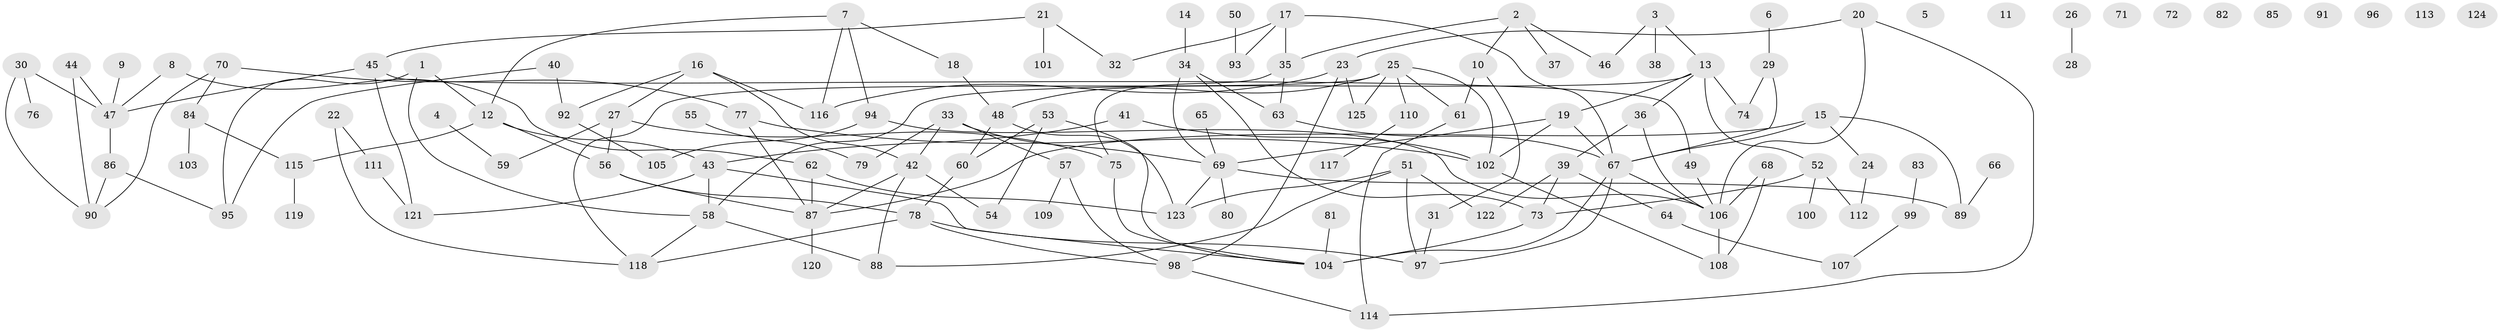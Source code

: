 // coarse degree distribution, {1: 0.2413793103448276, 0: 0.11494252873563218, 4: 0.09195402298850575, 2: 0.22988505747126436, 5: 0.08045977011494253, 3: 0.12643678160919541, 8: 0.034482758620689655, 9: 0.022988505747126436, 7: 0.022988505747126436, 11: 0.011494252873563218, 6: 0.022988505747126436}
// Generated by graph-tools (version 1.1) at 2025/43/03/04/25 21:43:29]
// undirected, 125 vertices, 168 edges
graph export_dot {
graph [start="1"]
  node [color=gray90,style=filled];
  1;
  2;
  3;
  4;
  5;
  6;
  7;
  8;
  9;
  10;
  11;
  12;
  13;
  14;
  15;
  16;
  17;
  18;
  19;
  20;
  21;
  22;
  23;
  24;
  25;
  26;
  27;
  28;
  29;
  30;
  31;
  32;
  33;
  34;
  35;
  36;
  37;
  38;
  39;
  40;
  41;
  42;
  43;
  44;
  45;
  46;
  47;
  48;
  49;
  50;
  51;
  52;
  53;
  54;
  55;
  56;
  57;
  58;
  59;
  60;
  61;
  62;
  63;
  64;
  65;
  66;
  67;
  68;
  69;
  70;
  71;
  72;
  73;
  74;
  75;
  76;
  77;
  78;
  79;
  80;
  81;
  82;
  83;
  84;
  85;
  86;
  87;
  88;
  89;
  90;
  91;
  92;
  93;
  94;
  95;
  96;
  97;
  98;
  99;
  100;
  101;
  102;
  103;
  104;
  105;
  106;
  107;
  108;
  109;
  110;
  111;
  112;
  113;
  114;
  115;
  116;
  117;
  118;
  119;
  120;
  121;
  122;
  123;
  124;
  125;
  1 -- 12;
  1 -- 58;
  1 -- 95;
  2 -- 10;
  2 -- 35;
  2 -- 37;
  2 -- 46;
  3 -- 13;
  3 -- 38;
  3 -- 46;
  4 -- 59;
  6 -- 29;
  7 -- 12;
  7 -- 18;
  7 -- 94;
  7 -- 116;
  8 -- 47;
  8 -- 62;
  9 -- 47;
  10 -- 31;
  10 -- 61;
  12 -- 43;
  12 -- 56;
  12 -- 115;
  13 -- 19;
  13 -- 36;
  13 -- 52;
  13 -- 58;
  13 -- 74;
  14 -- 34;
  15 -- 24;
  15 -- 67;
  15 -- 87;
  15 -- 89;
  16 -- 27;
  16 -- 42;
  16 -- 92;
  16 -- 116;
  17 -- 32;
  17 -- 35;
  17 -- 67;
  17 -- 93;
  18 -- 48;
  19 -- 67;
  19 -- 69;
  19 -- 102;
  20 -- 23;
  20 -- 106;
  20 -- 114;
  21 -- 32;
  21 -- 45;
  21 -- 101;
  22 -- 111;
  22 -- 118;
  23 -- 98;
  23 -- 116;
  23 -- 125;
  24 -- 112;
  25 -- 48;
  25 -- 61;
  25 -- 102;
  25 -- 110;
  25 -- 118;
  25 -- 125;
  26 -- 28;
  27 -- 56;
  27 -- 59;
  27 -- 75;
  29 -- 67;
  29 -- 74;
  30 -- 47;
  30 -- 76;
  30 -- 90;
  31 -- 97;
  33 -- 42;
  33 -- 57;
  33 -- 69;
  33 -- 79;
  34 -- 63;
  34 -- 69;
  34 -- 73;
  35 -- 63;
  35 -- 75;
  36 -- 39;
  36 -- 106;
  39 -- 64;
  39 -- 73;
  39 -- 122;
  40 -- 92;
  40 -- 95;
  41 -- 43;
  41 -- 102;
  42 -- 54;
  42 -- 87;
  42 -- 88;
  43 -- 58;
  43 -- 104;
  43 -- 121;
  44 -- 47;
  44 -- 90;
  45 -- 47;
  45 -- 49;
  45 -- 121;
  47 -- 86;
  48 -- 60;
  48 -- 123;
  49 -- 106;
  50 -- 93;
  51 -- 88;
  51 -- 97;
  51 -- 122;
  51 -- 123;
  52 -- 73;
  52 -- 100;
  52 -- 112;
  53 -- 54;
  53 -- 60;
  53 -- 104;
  55 -- 79;
  56 -- 78;
  56 -- 87;
  57 -- 98;
  57 -- 109;
  58 -- 88;
  58 -- 118;
  60 -- 78;
  61 -- 114;
  62 -- 87;
  62 -- 123;
  63 -- 67;
  64 -- 107;
  65 -- 69;
  66 -- 89;
  67 -- 97;
  67 -- 104;
  67 -- 106;
  68 -- 106;
  68 -- 108;
  69 -- 80;
  69 -- 89;
  69 -- 123;
  70 -- 77;
  70 -- 84;
  70 -- 90;
  73 -- 104;
  75 -- 104;
  77 -- 87;
  77 -- 102;
  78 -- 97;
  78 -- 98;
  78 -- 118;
  81 -- 104;
  83 -- 99;
  84 -- 103;
  84 -- 115;
  86 -- 90;
  86 -- 95;
  87 -- 120;
  92 -- 105;
  94 -- 105;
  94 -- 106;
  98 -- 114;
  99 -- 107;
  102 -- 108;
  106 -- 108;
  110 -- 117;
  111 -- 121;
  115 -- 119;
}
